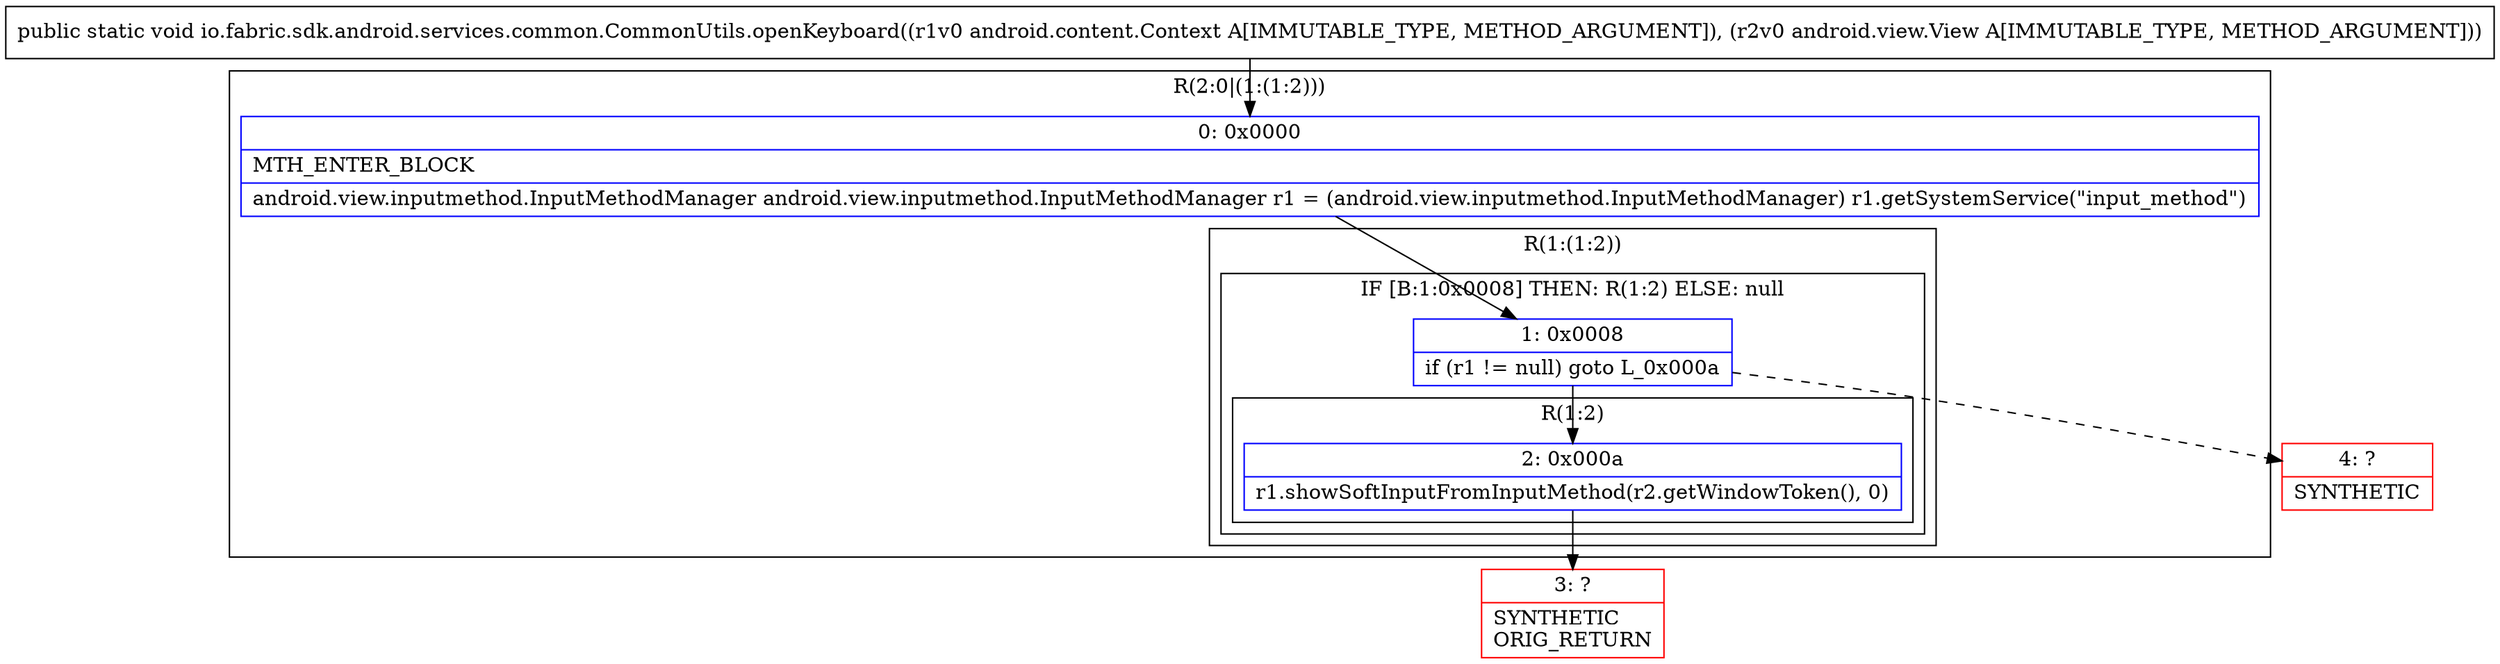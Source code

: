 digraph "CFG forio.fabric.sdk.android.services.common.CommonUtils.openKeyboard(Landroid\/content\/Context;Landroid\/view\/View;)V" {
subgraph cluster_Region_810865468 {
label = "R(2:0|(1:(1:2)))";
node [shape=record,color=blue];
Node_0 [shape=record,label="{0\:\ 0x0000|MTH_ENTER_BLOCK\l|android.view.inputmethod.InputMethodManager android.view.inputmethod.InputMethodManager r1 = (android.view.inputmethod.InputMethodManager) r1.getSystemService(\"input_method\")\l}"];
subgraph cluster_Region_753538930 {
label = "R(1:(1:2))";
node [shape=record,color=blue];
subgraph cluster_IfRegion_1138817947 {
label = "IF [B:1:0x0008] THEN: R(1:2) ELSE: null";
node [shape=record,color=blue];
Node_1 [shape=record,label="{1\:\ 0x0008|if (r1 != null) goto L_0x000a\l}"];
subgraph cluster_Region_1962598042 {
label = "R(1:2)";
node [shape=record,color=blue];
Node_2 [shape=record,label="{2\:\ 0x000a|r1.showSoftInputFromInputMethod(r2.getWindowToken(), 0)\l}"];
}
}
}
}
Node_3 [shape=record,color=red,label="{3\:\ ?|SYNTHETIC\lORIG_RETURN\l}"];
Node_4 [shape=record,color=red,label="{4\:\ ?|SYNTHETIC\l}"];
MethodNode[shape=record,label="{public static void io.fabric.sdk.android.services.common.CommonUtils.openKeyboard((r1v0 android.content.Context A[IMMUTABLE_TYPE, METHOD_ARGUMENT]), (r2v0 android.view.View A[IMMUTABLE_TYPE, METHOD_ARGUMENT])) }"];
MethodNode -> Node_0;
Node_0 -> Node_1;
Node_1 -> Node_2;
Node_1 -> Node_4[style=dashed];
Node_2 -> Node_3;
}

